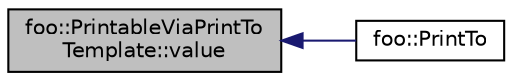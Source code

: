 digraph "foo::PrintableViaPrintToTemplate::value"
{
  edge [fontname="Helvetica",fontsize="10",labelfontname="Helvetica",labelfontsize="10"];
  node [fontname="Helvetica",fontsize="10",shape=record];
  rankdir="LR";
  Node3 [label="foo::PrintableViaPrintTo\lTemplate::value",height=0.2,width=0.4,color="black", fillcolor="grey75", style="filled", fontcolor="black"];
  Node3 -> Node4 [dir="back",color="midnightblue",fontsize="10",style="solid",fontname="Helvetica"];
  Node4 [label="foo::PrintTo",height=0.2,width=0.4,color="black", fillcolor="white", style="filled",URL="$d3/d0d/namespacefoo.html#a7b78eba501ea7ff1226a8cb40b6e3d92"];
}
